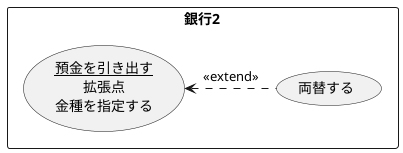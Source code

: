 @startuml ユースケース図
    rectangle 銀行2 {
    usecase 両替する
    usecase (<u>預金を引き出す</u>\n拡張点\n金種を指定する) as input
    }
    input <. (両替する) : <<extend>> 
@enduml